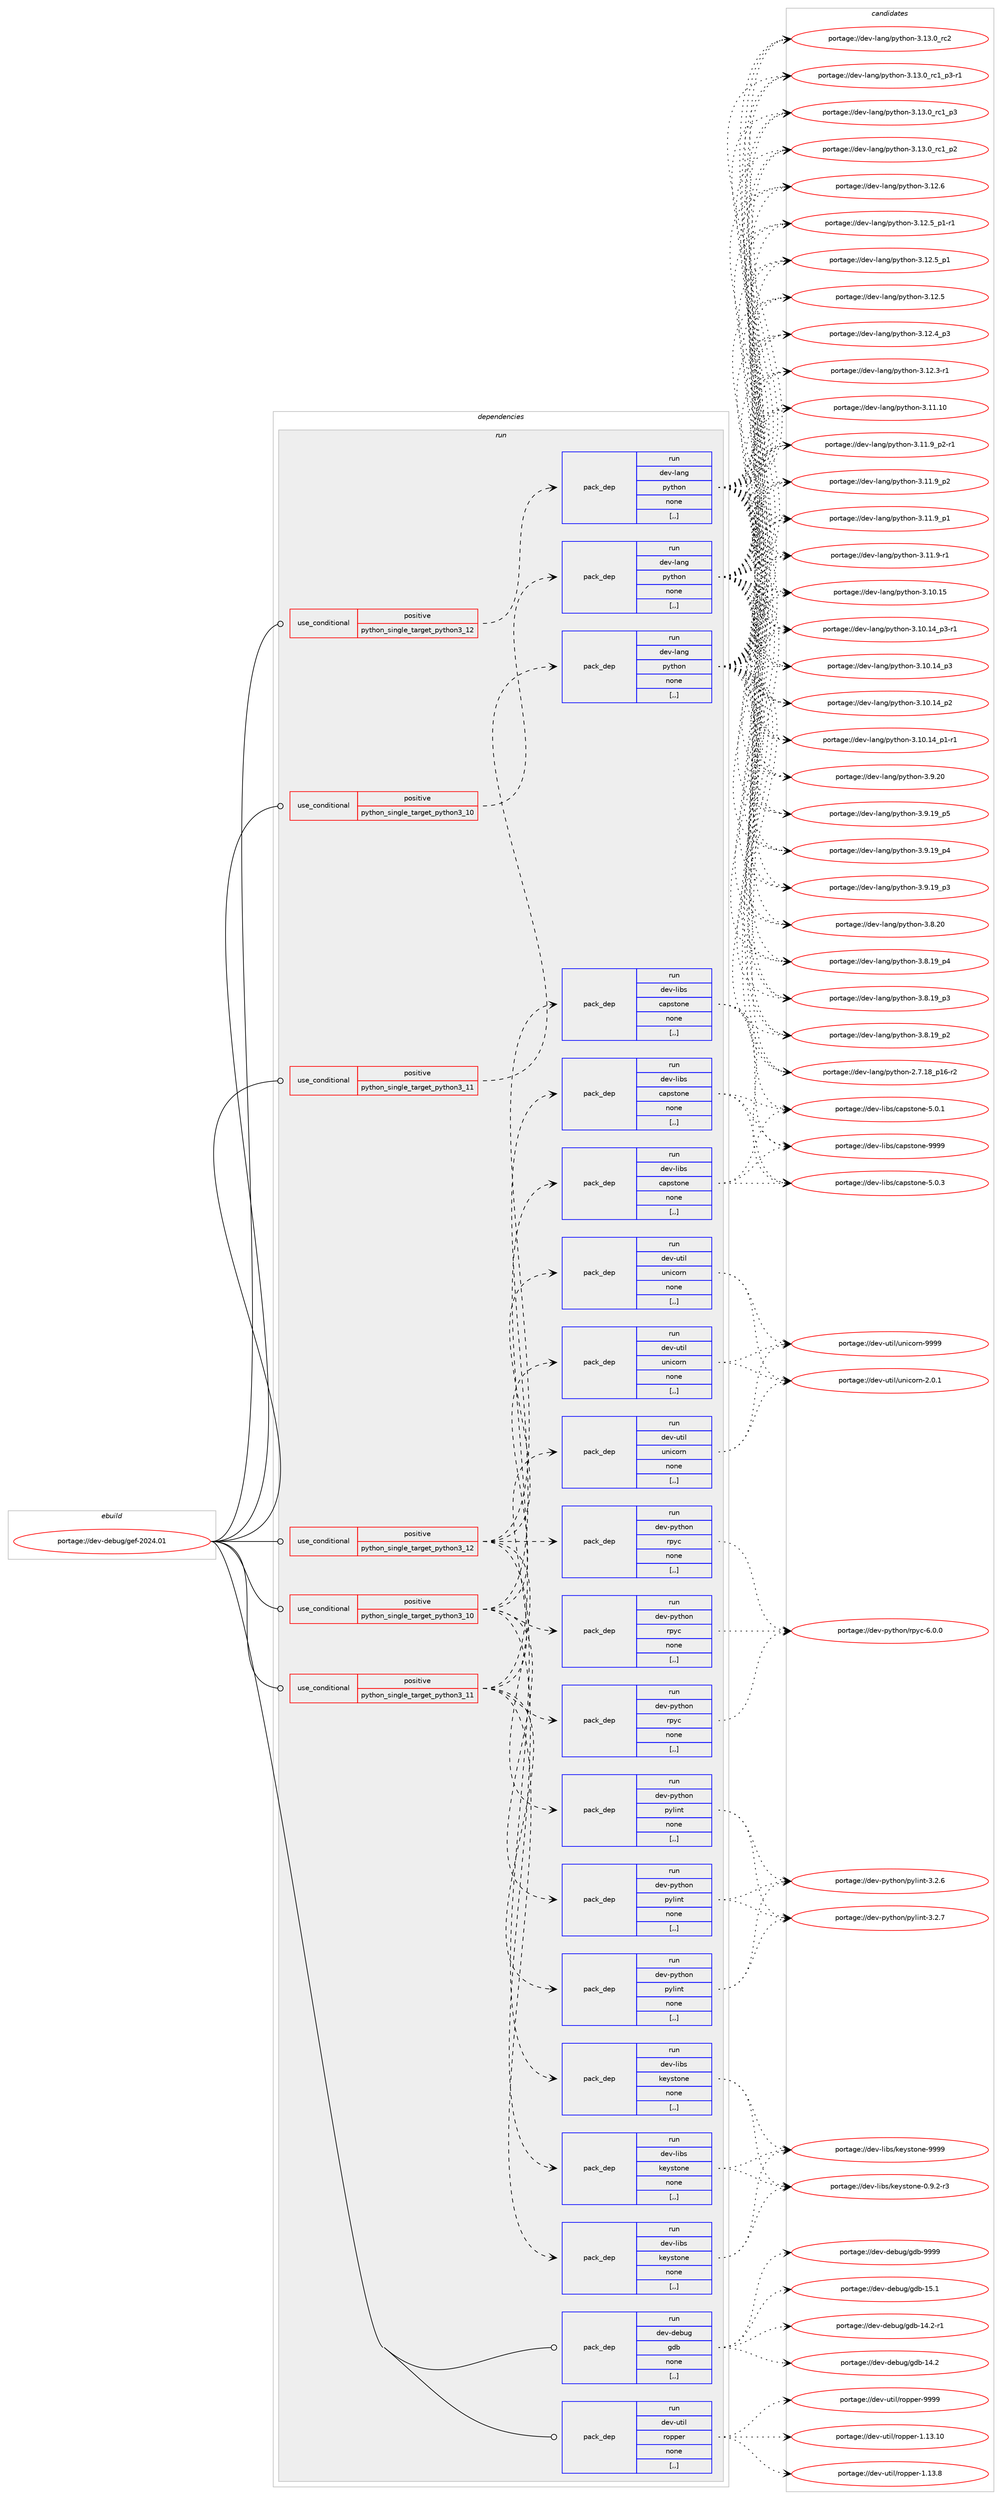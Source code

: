 digraph prolog {

# *************
# Graph options
# *************

newrank=true;
concentrate=true;
compound=true;
graph [rankdir=LR,fontname=Helvetica,fontsize=10,ranksep=1.5];#, ranksep=2.5, nodesep=0.2];
edge  [arrowhead=vee];
node  [fontname=Helvetica,fontsize=10];

# **********
# The ebuild
# **********

subgraph cluster_leftcol {
color=gray;
label=<<i>ebuild</i>>;
id [label="portage://dev-debug/gef-2024.01", color=red, width=4, href="../dev-debug/gef-2024.01.svg"];
}

# ****************
# The dependencies
# ****************

subgraph cluster_midcol {
color=gray;
label=<<i>dependencies</i>>;
subgraph cluster_compile {
fillcolor="#eeeeee";
style=filled;
label=<<i>compile</i>>;
}
subgraph cluster_compileandrun {
fillcolor="#eeeeee";
style=filled;
label=<<i>compile and run</i>>;
}
subgraph cluster_run {
fillcolor="#eeeeee";
style=filled;
label=<<i>run</i>>;
subgraph cond149213 {
dependency566025 [label=<<TABLE BORDER="0" CELLBORDER="1" CELLSPACING="0" CELLPADDING="4"><TR><TD ROWSPAN="3" CELLPADDING="10">use_conditional</TD></TR><TR><TD>positive</TD></TR><TR><TD>python_single_target_python3_10</TD></TR></TABLE>>, shape=none, color=red];
subgraph pack412264 {
dependency566026 [label=<<TABLE BORDER="0" CELLBORDER="1" CELLSPACING="0" CELLPADDING="4" WIDTH="220"><TR><TD ROWSPAN="6" CELLPADDING="30">pack_dep</TD></TR><TR><TD WIDTH="110">run</TD></TR><TR><TD>dev-lang</TD></TR><TR><TD>python</TD></TR><TR><TD>none</TD></TR><TR><TD>[,,]</TD></TR></TABLE>>, shape=none, color=blue];
}
dependency566025:e -> dependency566026:w [weight=20,style="dashed",arrowhead="vee"];
}
id:e -> dependency566025:w [weight=20,style="solid",arrowhead="odot"];
subgraph cond149214 {
dependency566027 [label=<<TABLE BORDER="0" CELLBORDER="1" CELLSPACING="0" CELLPADDING="4"><TR><TD ROWSPAN="3" CELLPADDING="10">use_conditional</TD></TR><TR><TD>positive</TD></TR><TR><TD>python_single_target_python3_10</TD></TR></TABLE>>, shape=none, color=red];
subgraph pack412265 {
dependency566028 [label=<<TABLE BORDER="0" CELLBORDER="1" CELLSPACING="0" CELLPADDING="4" WIDTH="220"><TR><TD ROWSPAN="6" CELLPADDING="30">pack_dep</TD></TR><TR><TD WIDTH="110">run</TD></TR><TR><TD>dev-libs</TD></TR><TR><TD>capstone</TD></TR><TR><TD>none</TD></TR><TR><TD>[,,]</TD></TR></TABLE>>, shape=none, color=blue];
}
dependency566027:e -> dependency566028:w [weight=20,style="dashed",arrowhead="vee"];
subgraph pack412266 {
dependency566029 [label=<<TABLE BORDER="0" CELLBORDER="1" CELLSPACING="0" CELLPADDING="4" WIDTH="220"><TR><TD ROWSPAN="6" CELLPADDING="30">pack_dep</TD></TR><TR><TD WIDTH="110">run</TD></TR><TR><TD>dev-libs</TD></TR><TR><TD>keystone</TD></TR><TR><TD>none</TD></TR><TR><TD>[,,]</TD></TR></TABLE>>, shape=none, color=blue];
}
dependency566027:e -> dependency566029:w [weight=20,style="dashed",arrowhead="vee"];
subgraph pack412267 {
dependency566030 [label=<<TABLE BORDER="0" CELLBORDER="1" CELLSPACING="0" CELLPADDING="4" WIDTH="220"><TR><TD ROWSPAN="6" CELLPADDING="30">pack_dep</TD></TR><TR><TD WIDTH="110">run</TD></TR><TR><TD>dev-python</TD></TR><TR><TD>pylint</TD></TR><TR><TD>none</TD></TR><TR><TD>[,,]</TD></TR></TABLE>>, shape=none, color=blue];
}
dependency566027:e -> dependency566030:w [weight=20,style="dashed",arrowhead="vee"];
subgraph pack412268 {
dependency566031 [label=<<TABLE BORDER="0" CELLBORDER="1" CELLSPACING="0" CELLPADDING="4" WIDTH="220"><TR><TD ROWSPAN="6" CELLPADDING="30">pack_dep</TD></TR><TR><TD WIDTH="110">run</TD></TR><TR><TD>dev-python</TD></TR><TR><TD>rpyc</TD></TR><TR><TD>none</TD></TR><TR><TD>[,,]</TD></TR></TABLE>>, shape=none, color=blue];
}
dependency566027:e -> dependency566031:w [weight=20,style="dashed",arrowhead="vee"];
subgraph pack412269 {
dependency566032 [label=<<TABLE BORDER="0" CELLBORDER="1" CELLSPACING="0" CELLPADDING="4" WIDTH="220"><TR><TD ROWSPAN="6" CELLPADDING="30">pack_dep</TD></TR><TR><TD WIDTH="110">run</TD></TR><TR><TD>dev-util</TD></TR><TR><TD>unicorn</TD></TR><TR><TD>none</TD></TR><TR><TD>[,,]</TD></TR></TABLE>>, shape=none, color=blue];
}
dependency566027:e -> dependency566032:w [weight=20,style="dashed",arrowhead="vee"];
}
id:e -> dependency566027:w [weight=20,style="solid",arrowhead="odot"];
subgraph cond149215 {
dependency566033 [label=<<TABLE BORDER="0" CELLBORDER="1" CELLSPACING="0" CELLPADDING="4"><TR><TD ROWSPAN="3" CELLPADDING="10">use_conditional</TD></TR><TR><TD>positive</TD></TR><TR><TD>python_single_target_python3_11</TD></TR></TABLE>>, shape=none, color=red];
subgraph pack412270 {
dependency566034 [label=<<TABLE BORDER="0" CELLBORDER="1" CELLSPACING="0" CELLPADDING="4" WIDTH="220"><TR><TD ROWSPAN="6" CELLPADDING="30">pack_dep</TD></TR><TR><TD WIDTH="110">run</TD></TR><TR><TD>dev-lang</TD></TR><TR><TD>python</TD></TR><TR><TD>none</TD></TR><TR><TD>[,,]</TD></TR></TABLE>>, shape=none, color=blue];
}
dependency566033:e -> dependency566034:w [weight=20,style="dashed",arrowhead="vee"];
}
id:e -> dependency566033:w [weight=20,style="solid",arrowhead="odot"];
subgraph cond149216 {
dependency566035 [label=<<TABLE BORDER="0" CELLBORDER="1" CELLSPACING="0" CELLPADDING="4"><TR><TD ROWSPAN="3" CELLPADDING="10">use_conditional</TD></TR><TR><TD>positive</TD></TR><TR><TD>python_single_target_python3_11</TD></TR></TABLE>>, shape=none, color=red];
subgraph pack412271 {
dependency566036 [label=<<TABLE BORDER="0" CELLBORDER="1" CELLSPACING="0" CELLPADDING="4" WIDTH="220"><TR><TD ROWSPAN="6" CELLPADDING="30">pack_dep</TD></TR><TR><TD WIDTH="110">run</TD></TR><TR><TD>dev-libs</TD></TR><TR><TD>capstone</TD></TR><TR><TD>none</TD></TR><TR><TD>[,,]</TD></TR></TABLE>>, shape=none, color=blue];
}
dependency566035:e -> dependency566036:w [weight=20,style="dashed",arrowhead="vee"];
subgraph pack412272 {
dependency566037 [label=<<TABLE BORDER="0" CELLBORDER="1" CELLSPACING="0" CELLPADDING="4" WIDTH="220"><TR><TD ROWSPAN="6" CELLPADDING="30">pack_dep</TD></TR><TR><TD WIDTH="110">run</TD></TR><TR><TD>dev-libs</TD></TR><TR><TD>keystone</TD></TR><TR><TD>none</TD></TR><TR><TD>[,,]</TD></TR></TABLE>>, shape=none, color=blue];
}
dependency566035:e -> dependency566037:w [weight=20,style="dashed",arrowhead="vee"];
subgraph pack412273 {
dependency566038 [label=<<TABLE BORDER="0" CELLBORDER="1" CELLSPACING="0" CELLPADDING="4" WIDTH="220"><TR><TD ROWSPAN="6" CELLPADDING="30">pack_dep</TD></TR><TR><TD WIDTH="110">run</TD></TR><TR><TD>dev-python</TD></TR><TR><TD>pylint</TD></TR><TR><TD>none</TD></TR><TR><TD>[,,]</TD></TR></TABLE>>, shape=none, color=blue];
}
dependency566035:e -> dependency566038:w [weight=20,style="dashed",arrowhead="vee"];
subgraph pack412274 {
dependency566039 [label=<<TABLE BORDER="0" CELLBORDER="1" CELLSPACING="0" CELLPADDING="4" WIDTH="220"><TR><TD ROWSPAN="6" CELLPADDING="30">pack_dep</TD></TR><TR><TD WIDTH="110">run</TD></TR><TR><TD>dev-python</TD></TR><TR><TD>rpyc</TD></TR><TR><TD>none</TD></TR><TR><TD>[,,]</TD></TR></TABLE>>, shape=none, color=blue];
}
dependency566035:e -> dependency566039:w [weight=20,style="dashed",arrowhead="vee"];
subgraph pack412275 {
dependency566040 [label=<<TABLE BORDER="0" CELLBORDER="1" CELLSPACING="0" CELLPADDING="4" WIDTH="220"><TR><TD ROWSPAN="6" CELLPADDING="30">pack_dep</TD></TR><TR><TD WIDTH="110">run</TD></TR><TR><TD>dev-util</TD></TR><TR><TD>unicorn</TD></TR><TR><TD>none</TD></TR><TR><TD>[,,]</TD></TR></TABLE>>, shape=none, color=blue];
}
dependency566035:e -> dependency566040:w [weight=20,style="dashed",arrowhead="vee"];
}
id:e -> dependency566035:w [weight=20,style="solid",arrowhead="odot"];
subgraph cond149217 {
dependency566041 [label=<<TABLE BORDER="0" CELLBORDER="1" CELLSPACING="0" CELLPADDING="4"><TR><TD ROWSPAN="3" CELLPADDING="10">use_conditional</TD></TR><TR><TD>positive</TD></TR><TR><TD>python_single_target_python3_12</TD></TR></TABLE>>, shape=none, color=red];
subgraph pack412276 {
dependency566042 [label=<<TABLE BORDER="0" CELLBORDER="1" CELLSPACING="0" CELLPADDING="4" WIDTH="220"><TR><TD ROWSPAN="6" CELLPADDING="30">pack_dep</TD></TR><TR><TD WIDTH="110">run</TD></TR><TR><TD>dev-lang</TD></TR><TR><TD>python</TD></TR><TR><TD>none</TD></TR><TR><TD>[,,]</TD></TR></TABLE>>, shape=none, color=blue];
}
dependency566041:e -> dependency566042:w [weight=20,style="dashed",arrowhead="vee"];
}
id:e -> dependency566041:w [weight=20,style="solid",arrowhead="odot"];
subgraph cond149218 {
dependency566043 [label=<<TABLE BORDER="0" CELLBORDER="1" CELLSPACING="0" CELLPADDING="4"><TR><TD ROWSPAN="3" CELLPADDING="10">use_conditional</TD></TR><TR><TD>positive</TD></TR><TR><TD>python_single_target_python3_12</TD></TR></TABLE>>, shape=none, color=red];
subgraph pack412277 {
dependency566044 [label=<<TABLE BORDER="0" CELLBORDER="1" CELLSPACING="0" CELLPADDING="4" WIDTH="220"><TR><TD ROWSPAN="6" CELLPADDING="30">pack_dep</TD></TR><TR><TD WIDTH="110">run</TD></TR><TR><TD>dev-libs</TD></TR><TR><TD>capstone</TD></TR><TR><TD>none</TD></TR><TR><TD>[,,]</TD></TR></TABLE>>, shape=none, color=blue];
}
dependency566043:e -> dependency566044:w [weight=20,style="dashed",arrowhead="vee"];
subgraph pack412278 {
dependency566045 [label=<<TABLE BORDER="0" CELLBORDER="1" CELLSPACING="0" CELLPADDING="4" WIDTH="220"><TR><TD ROWSPAN="6" CELLPADDING="30">pack_dep</TD></TR><TR><TD WIDTH="110">run</TD></TR><TR><TD>dev-libs</TD></TR><TR><TD>keystone</TD></TR><TR><TD>none</TD></TR><TR><TD>[,,]</TD></TR></TABLE>>, shape=none, color=blue];
}
dependency566043:e -> dependency566045:w [weight=20,style="dashed",arrowhead="vee"];
subgraph pack412279 {
dependency566046 [label=<<TABLE BORDER="0" CELLBORDER="1" CELLSPACING="0" CELLPADDING="4" WIDTH="220"><TR><TD ROWSPAN="6" CELLPADDING="30">pack_dep</TD></TR><TR><TD WIDTH="110">run</TD></TR><TR><TD>dev-python</TD></TR><TR><TD>pylint</TD></TR><TR><TD>none</TD></TR><TR><TD>[,,]</TD></TR></TABLE>>, shape=none, color=blue];
}
dependency566043:e -> dependency566046:w [weight=20,style="dashed",arrowhead="vee"];
subgraph pack412280 {
dependency566047 [label=<<TABLE BORDER="0" CELLBORDER="1" CELLSPACING="0" CELLPADDING="4" WIDTH="220"><TR><TD ROWSPAN="6" CELLPADDING="30">pack_dep</TD></TR><TR><TD WIDTH="110">run</TD></TR><TR><TD>dev-python</TD></TR><TR><TD>rpyc</TD></TR><TR><TD>none</TD></TR><TR><TD>[,,]</TD></TR></TABLE>>, shape=none, color=blue];
}
dependency566043:e -> dependency566047:w [weight=20,style="dashed",arrowhead="vee"];
subgraph pack412281 {
dependency566048 [label=<<TABLE BORDER="0" CELLBORDER="1" CELLSPACING="0" CELLPADDING="4" WIDTH="220"><TR><TD ROWSPAN="6" CELLPADDING="30">pack_dep</TD></TR><TR><TD WIDTH="110">run</TD></TR><TR><TD>dev-util</TD></TR><TR><TD>unicorn</TD></TR><TR><TD>none</TD></TR><TR><TD>[,,]</TD></TR></TABLE>>, shape=none, color=blue];
}
dependency566043:e -> dependency566048:w [weight=20,style="dashed",arrowhead="vee"];
}
id:e -> dependency566043:w [weight=20,style="solid",arrowhead="odot"];
subgraph pack412282 {
dependency566049 [label=<<TABLE BORDER="0" CELLBORDER="1" CELLSPACING="0" CELLPADDING="4" WIDTH="220"><TR><TD ROWSPAN="6" CELLPADDING="30">pack_dep</TD></TR><TR><TD WIDTH="110">run</TD></TR><TR><TD>dev-debug</TD></TR><TR><TD>gdb</TD></TR><TR><TD>none</TD></TR><TR><TD>[,,]</TD></TR></TABLE>>, shape=none, color=blue];
}
id:e -> dependency566049:w [weight=20,style="solid",arrowhead="odot"];
subgraph pack412283 {
dependency566050 [label=<<TABLE BORDER="0" CELLBORDER="1" CELLSPACING="0" CELLPADDING="4" WIDTH="220"><TR><TD ROWSPAN="6" CELLPADDING="30">pack_dep</TD></TR><TR><TD WIDTH="110">run</TD></TR><TR><TD>dev-util</TD></TR><TR><TD>ropper</TD></TR><TR><TD>none</TD></TR><TR><TD>[,,]</TD></TR></TABLE>>, shape=none, color=blue];
}
id:e -> dependency566050:w [weight=20,style="solid",arrowhead="odot"];
}
}

# **************
# The candidates
# **************

subgraph cluster_choices {
rank=same;
color=gray;
label=<<i>candidates</i>>;

subgraph choice412264 {
color=black;
nodesep=1;
choice10010111845108971101034711212111610411111045514649514648951149950 [label="portage://dev-lang/python-3.13.0_rc2", color=red, width=4,href="../dev-lang/python-3.13.0_rc2.svg"];
choice1001011184510897110103471121211161041111104551464951464895114994995112514511449 [label="portage://dev-lang/python-3.13.0_rc1_p3-r1", color=red, width=4,href="../dev-lang/python-3.13.0_rc1_p3-r1.svg"];
choice100101118451089711010347112121116104111110455146495146489511499499511251 [label="portage://dev-lang/python-3.13.0_rc1_p3", color=red, width=4,href="../dev-lang/python-3.13.0_rc1_p3.svg"];
choice100101118451089711010347112121116104111110455146495146489511499499511250 [label="portage://dev-lang/python-3.13.0_rc1_p2", color=red, width=4,href="../dev-lang/python-3.13.0_rc1_p2.svg"];
choice10010111845108971101034711212111610411111045514649504654 [label="portage://dev-lang/python-3.12.6", color=red, width=4,href="../dev-lang/python-3.12.6.svg"];
choice1001011184510897110103471121211161041111104551464950465395112494511449 [label="portage://dev-lang/python-3.12.5_p1-r1", color=red, width=4,href="../dev-lang/python-3.12.5_p1-r1.svg"];
choice100101118451089711010347112121116104111110455146495046539511249 [label="portage://dev-lang/python-3.12.5_p1", color=red, width=4,href="../dev-lang/python-3.12.5_p1.svg"];
choice10010111845108971101034711212111610411111045514649504653 [label="portage://dev-lang/python-3.12.5", color=red, width=4,href="../dev-lang/python-3.12.5.svg"];
choice100101118451089711010347112121116104111110455146495046529511251 [label="portage://dev-lang/python-3.12.4_p3", color=red, width=4,href="../dev-lang/python-3.12.4_p3.svg"];
choice100101118451089711010347112121116104111110455146495046514511449 [label="portage://dev-lang/python-3.12.3-r1", color=red, width=4,href="../dev-lang/python-3.12.3-r1.svg"];
choice1001011184510897110103471121211161041111104551464949464948 [label="portage://dev-lang/python-3.11.10", color=red, width=4,href="../dev-lang/python-3.11.10.svg"];
choice1001011184510897110103471121211161041111104551464949465795112504511449 [label="portage://dev-lang/python-3.11.9_p2-r1", color=red, width=4,href="../dev-lang/python-3.11.9_p2-r1.svg"];
choice100101118451089711010347112121116104111110455146494946579511250 [label="portage://dev-lang/python-3.11.9_p2", color=red, width=4,href="../dev-lang/python-3.11.9_p2.svg"];
choice100101118451089711010347112121116104111110455146494946579511249 [label="portage://dev-lang/python-3.11.9_p1", color=red, width=4,href="../dev-lang/python-3.11.9_p1.svg"];
choice100101118451089711010347112121116104111110455146494946574511449 [label="portage://dev-lang/python-3.11.9-r1", color=red, width=4,href="../dev-lang/python-3.11.9-r1.svg"];
choice1001011184510897110103471121211161041111104551464948464953 [label="portage://dev-lang/python-3.10.15", color=red, width=4,href="../dev-lang/python-3.10.15.svg"];
choice100101118451089711010347112121116104111110455146494846495295112514511449 [label="portage://dev-lang/python-3.10.14_p3-r1", color=red, width=4,href="../dev-lang/python-3.10.14_p3-r1.svg"];
choice10010111845108971101034711212111610411111045514649484649529511251 [label="portage://dev-lang/python-3.10.14_p3", color=red, width=4,href="../dev-lang/python-3.10.14_p3.svg"];
choice10010111845108971101034711212111610411111045514649484649529511250 [label="portage://dev-lang/python-3.10.14_p2", color=red, width=4,href="../dev-lang/python-3.10.14_p2.svg"];
choice100101118451089711010347112121116104111110455146494846495295112494511449 [label="portage://dev-lang/python-3.10.14_p1-r1", color=red, width=4,href="../dev-lang/python-3.10.14_p1-r1.svg"];
choice10010111845108971101034711212111610411111045514657465048 [label="portage://dev-lang/python-3.9.20", color=red, width=4,href="../dev-lang/python-3.9.20.svg"];
choice100101118451089711010347112121116104111110455146574649579511253 [label="portage://dev-lang/python-3.9.19_p5", color=red, width=4,href="../dev-lang/python-3.9.19_p5.svg"];
choice100101118451089711010347112121116104111110455146574649579511252 [label="portage://dev-lang/python-3.9.19_p4", color=red, width=4,href="../dev-lang/python-3.9.19_p4.svg"];
choice100101118451089711010347112121116104111110455146574649579511251 [label="portage://dev-lang/python-3.9.19_p3", color=red, width=4,href="../dev-lang/python-3.9.19_p3.svg"];
choice10010111845108971101034711212111610411111045514656465048 [label="portage://dev-lang/python-3.8.20", color=red, width=4,href="../dev-lang/python-3.8.20.svg"];
choice100101118451089711010347112121116104111110455146564649579511252 [label="portage://dev-lang/python-3.8.19_p4", color=red, width=4,href="../dev-lang/python-3.8.19_p4.svg"];
choice100101118451089711010347112121116104111110455146564649579511251 [label="portage://dev-lang/python-3.8.19_p3", color=red, width=4,href="../dev-lang/python-3.8.19_p3.svg"];
choice100101118451089711010347112121116104111110455146564649579511250 [label="portage://dev-lang/python-3.8.19_p2", color=red, width=4,href="../dev-lang/python-3.8.19_p2.svg"];
choice100101118451089711010347112121116104111110455046554649569511249544511450 [label="portage://dev-lang/python-2.7.18_p16-r2", color=red, width=4,href="../dev-lang/python-2.7.18_p16-r2.svg"];
dependency566026:e -> choice10010111845108971101034711212111610411111045514649514648951149950:w [style=dotted,weight="100"];
dependency566026:e -> choice1001011184510897110103471121211161041111104551464951464895114994995112514511449:w [style=dotted,weight="100"];
dependency566026:e -> choice100101118451089711010347112121116104111110455146495146489511499499511251:w [style=dotted,weight="100"];
dependency566026:e -> choice100101118451089711010347112121116104111110455146495146489511499499511250:w [style=dotted,weight="100"];
dependency566026:e -> choice10010111845108971101034711212111610411111045514649504654:w [style=dotted,weight="100"];
dependency566026:e -> choice1001011184510897110103471121211161041111104551464950465395112494511449:w [style=dotted,weight="100"];
dependency566026:e -> choice100101118451089711010347112121116104111110455146495046539511249:w [style=dotted,weight="100"];
dependency566026:e -> choice10010111845108971101034711212111610411111045514649504653:w [style=dotted,weight="100"];
dependency566026:e -> choice100101118451089711010347112121116104111110455146495046529511251:w [style=dotted,weight="100"];
dependency566026:e -> choice100101118451089711010347112121116104111110455146495046514511449:w [style=dotted,weight="100"];
dependency566026:e -> choice1001011184510897110103471121211161041111104551464949464948:w [style=dotted,weight="100"];
dependency566026:e -> choice1001011184510897110103471121211161041111104551464949465795112504511449:w [style=dotted,weight="100"];
dependency566026:e -> choice100101118451089711010347112121116104111110455146494946579511250:w [style=dotted,weight="100"];
dependency566026:e -> choice100101118451089711010347112121116104111110455146494946579511249:w [style=dotted,weight="100"];
dependency566026:e -> choice100101118451089711010347112121116104111110455146494946574511449:w [style=dotted,weight="100"];
dependency566026:e -> choice1001011184510897110103471121211161041111104551464948464953:w [style=dotted,weight="100"];
dependency566026:e -> choice100101118451089711010347112121116104111110455146494846495295112514511449:w [style=dotted,weight="100"];
dependency566026:e -> choice10010111845108971101034711212111610411111045514649484649529511251:w [style=dotted,weight="100"];
dependency566026:e -> choice10010111845108971101034711212111610411111045514649484649529511250:w [style=dotted,weight="100"];
dependency566026:e -> choice100101118451089711010347112121116104111110455146494846495295112494511449:w [style=dotted,weight="100"];
dependency566026:e -> choice10010111845108971101034711212111610411111045514657465048:w [style=dotted,weight="100"];
dependency566026:e -> choice100101118451089711010347112121116104111110455146574649579511253:w [style=dotted,weight="100"];
dependency566026:e -> choice100101118451089711010347112121116104111110455146574649579511252:w [style=dotted,weight="100"];
dependency566026:e -> choice100101118451089711010347112121116104111110455146574649579511251:w [style=dotted,weight="100"];
dependency566026:e -> choice10010111845108971101034711212111610411111045514656465048:w [style=dotted,weight="100"];
dependency566026:e -> choice100101118451089711010347112121116104111110455146564649579511252:w [style=dotted,weight="100"];
dependency566026:e -> choice100101118451089711010347112121116104111110455146564649579511251:w [style=dotted,weight="100"];
dependency566026:e -> choice100101118451089711010347112121116104111110455146564649579511250:w [style=dotted,weight="100"];
dependency566026:e -> choice100101118451089711010347112121116104111110455046554649569511249544511450:w [style=dotted,weight="100"];
}
subgraph choice412265 {
color=black;
nodesep=1;
choice10010111845108105981154799971121151161111101014557575757 [label="portage://dev-libs/capstone-9999", color=red, width=4,href="../dev-libs/capstone-9999.svg"];
choice1001011184510810598115479997112115116111110101455346484651 [label="portage://dev-libs/capstone-5.0.3", color=red, width=4,href="../dev-libs/capstone-5.0.3.svg"];
choice1001011184510810598115479997112115116111110101455346484649 [label="portage://dev-libs/capstone-5.0.1", color=red, width=4,href="../dev-libs/capstone-5.0.1.svg"];
dependency566028:e -> choice10010111845108105981154799971121151161111101014557575757:w [style=dotted,weight="100"];
dependency566028:e -> choice1001011184510810598115479997112115116111110101455346484651:w [style=dotted,weight="100"];
dependency566028:e -> choice1001011184510810598115479997112115116111110101455346484649:w [style=dotted,weight="100"];
}
subgraph choice412266 {
color=black;
nodesep=1;
choice1001011184510810598115471071011211151161111101014557575757 [label="portage://dev-libs/keystone-9999", color=red, width=4,href="../dev-libs/keystone-9999.svg"];
choice1001011184510810598115471071011211151161111101014548465746504511451 [label="portage://dev-libs/keystone-0.9.2-r3", color=red, width=4,href="../dev-libs/keystone-0.9.2-r3.svg"];
dependency566029:e -> choice1001011184510810598115471071011211151161111101014557575757:w [style=dotted,weight="100"];
dependency566029:e -> choice1001011184510810598115471071011211151161111101014548465746504511451:w [style=dotted,weight="100"];
}
subgraph choice412267 {
color=black;
nodesep=1;
choice1001011184511212111610411111047112121108105110116455146504655 [label="portage://dev-python/pylint-3.2.7", color=red, width=4,href="../dev-python/pylint-3.2.7.svg"];
choice1001011184511212111610411111047112121108105110116455146504654 [label="portage://dev-python/pylint-3.2.6", color=red, width=4,href="../dev-python/pylint-3.2.6.svg"];
dependency566030:e -> choice1001011184511212111610411111047112121108105110116455146504655:w [style=dotted,weight="100"];
dependency566030:e -> choice1001011184511212111610411111047112121108105110116455146504654:w [style=dotted,weight="100"];
}
subgraph choice412268 {
color=black;
nodesep=1;
choice100101118451121211161041111104711411212199455446484648 [label="portage://dev-python/rpyc-6.0.0", color=red, width=4,href="../dev-python/rpyc-6.0.0.svg"];
dependency566031:e -> choice100101118451121211161041111104711411212199455446484648:w [style=dotted,weight="100"];
}
subgraph choice412269 {
color=black;
nodesep=1;
choice1001011184511711610510847117110105991111141104557575757 [label="portage://dev-util/unicorn-9999", color=red, width=4,href="../dev-util/unicorn-9999.svg"];
choice100101118451171161051084711711010599111114110455046484649 [label="portage://dev-util/unicorn-2.0.1", color=red, width=4,href="../dev-util/unicorn-2.0.1.svg"];
dependency566032:e -> choice1001011184511711610510847117110105991111141104557575757:w [style=dotted,weight="100"];
dependency566032:e -> choice100101118451171161051084711711010599111114110455046484649:w [style=dotted,weight="100"];
}
subgraph choice412270 {
color=black;
nodesep=1;
choice10010111845108971101034711212111610411111045514649514648951149950 [label="portage://dev-lang/python-3.13.0_rc2", color=red, width=4,href="../dev-lang/python-3.13.0_rc2.svg"];
choice1001011184510897110103471121211161041111104551464951464895114994995112514511449 [label="portage://dev-lang/python-3.13.0_rc1_p3-r1", color=red, width=4,href="../dev-lang/python-3.13.0_rc1_p3-r1.svg"];
choice100101118451089711010347112121116104111110455146495146489511499499511251 [label="portage://dev-lang/python-3.13.0_rc1_p3", color=red, width=4,href="../dev-lang/python-3.13.0_rc1_p3.svg"];
choice100101118451089711010347112121116104111110455146495146489511499499511250 [label="portage://dev-lang/python-3.13.0_rc1_p2", color=red, width=4,href="../dev-lang/python-3.13.0_rc1_p2.svg"];
choice10010111845108971101034711212111610411111045514649504654 [label="portage://dev-lang/python-3.12.6", color=red, width=4,href="../dev-lang/python-3.12.6.svg"];
choice1001011184510897110103471121211161041111104551464950465395112494511449 [label="portage://dev-lang/python-3.12.5_p1-r1", color=red, width=4,href="../dev-lang/python-3.12.5_p1-r1.svg"];
choice100101118451089711010347112121116104111110455146495046539511249 [label="portage://dev-lang/python-3.12.5_p1", color=red, width=4,href="../dev-lang/python-3.12.5_p1.svg"];
choice10010111845108971101034711212111610411111045514649504653 [label="portage://dev-lang/python-3.12.5", color=red, width=4,href="../dev-lang/python-3.12.5.svg"];
choice100101118451089711010347112121116104111110455146495046529511251 [label="portage://dev-lang/python-3.12.4_p3", color=red, width=4,href="../dev-lang/python-3.12.4_p3.svg"];
choice100101118451089711010347112121116104111110455146495046514511449 [label="portage://dev-lang/python-3.12.3-r1", color=red, width=4,href="../dev-lang/python-3.12.3-r1.svg"];
choice1001011184510897110103471121211161041111104551464949464948 [label="portage://dev-lang/python-3.11.10", color=red, width=4,href="../dev-lang/python-3.11.10.svg"];
choice1001011184510897110103471121211161041111104551464949465795112504511449 [label="portage://dev-lang/python-3.11.9_p2-r1", color=red, width=4,href="../dev-lang/python-3.11.9_p2-r1.svg"];
choice100101118451089711010347112121116104111110455146494946579511250 [label="portage://dev-lang/python-3.11.9_p2", color=red, width=4,href="../dev-lang/python-3.11.9_p2.svg"];
choice100101118451089711010347112121116104111110455146494946579511249 [label="portage://dev-lang/python-3.11.9_p1", color=red, width=4,href="../dev-lang/python-3.11.9_p1.svg"];
choice100101118451089711010347112121116104111110455146494946574511449 [label="portage://dev-lang/python-3.11.9-r1", color=red, width=4,href="../dev-lang/python-3.11.9-r1.svg"];
choice1001011184510897110103471121211161041111104551464948464953 [label="portage://dev-lang/python-3.10.15", color=red, width=4,href="../dev-lang/python-3.10.15.svg"];
choice100101118451089711010347112121116104111110455146494846495295112514511449 [label="portage://dev-lang/python-3.10.14_p3-r1", color=red, width=4,href="../dev-lang/python-3.10.14_p3-r1.svg"];
choice10010111845108971101034711212111610411111045514649484649529511251 [label="portage://dev-lang/python-3.10.14_p3", color=red, width=4,href="../dev-lang/python-3.10.14_p3.svg"];
choice10010111845108971101034711212111610411111045514649484649529511250 [label="portage://dev-lang/python-3.10.14_p2", color=red, width=4,href="../dev-lang/python-3.10.14_p2.svg"];
choice100101118451089711010347112121116104111110455146494846495295112494511449 [label="portage://dev-lang/python-3.10.14_p1-r1", color=red, width=4,href="../dev-lang/python-3.10.14_p1-r1.svg"];
choice10010111845108971101034711212111610411111045514657465048 [label="portage://dev-lang/python-3.9.20", color=red, width=4,href="../dev-lang/python-3.9.20.svg"];
choice100101118451089711010347112121116104111110455146574649579511253 [label="portage://dev-lang/python-3.9.19_p5", color=red, width=4,href="../dev-lang/python-3.9.19_p5.svg"];
choice100101118451089711010347112121116104111110455146574649579511252 [label="portage://dev-lang/python-3.9.19_p4", color=red, width=4,href="../dev-lang/python-3.9.19_p4.svg"];
choice100101118451089711010347112121116104111110455146574649579511251 [label="portage://dev-lang/python-3.9.19_p3", color=red, width=4,href="../dev-lang/python-3.9.19_p3.svg"];
choice10010111845108971101034711212111610411111045514656465048 [label="portage://dev-lang/python-3.8.20", color=red, width=4,href="../dev-lang/python-3.8.20.svg"];
choice100101118451089711010347112121116104111110455146564649579511252 [label="portage://dev-lang/python-3.8.19_p4", color=red, width=4,href="../dev-lang/python-3.8.19_p4.svg"];
choice100101118451089711010347112121116104111110455146564649579511251 [label="portage://dev-lang/python-3.8.19_p3", color=red, width=4,href="../dev-lang/python-3.8.19_p3.svg"];
choice100101118451089711010347112121116104111110455146564649579511250 [label="portage://dev-lang/python-3.8.19_p2", color=red, width=4,href="../dev-lang/python-3.8.19_p2.svg"];
choice100101118451089711010347112121116104111110455046554649569511249544511450 [label="portage://dev-lang/python-2.7.18_p16-r2", color=red, width=4,href="../dev-lang/python-2.7.18_p16-r2.svg"];
dependency566034:e -> choice10010111845108971101034711212111610411111045514649514648951149950:w [style=dotted,weight="100"];
dependency566034:e -> choice1001011184510897110103471121211161041111104551464951464895114994995112514511449:w [style=dotted,weight="100"];
dependency566034:e -> choice100101118451089711010347112121116104111110455146495146489511499499511251:w [style=dotted,weight="100"];
dependency566034:e -> choice100101118451089711010347112121116104111110455146495146489511499499511250:w [style=dotted,weight="100"];
dependency566034:e -> choice10010111845108971101034711212111610411111045514649504654:w [style=dotted,weight="100"];
dependency566034:e -> choice1001011184510897110103471121211161041111104551464950465395112494511449:w [style=dotted,weight="100"];
dependency566034:e -> choice100101118451089711010347112121116104111110455146495046539511249:w [style=dotted,weight="100"];
dependency566034:e -> choice10010111845108971101034711212111610411111045514649504653:w [style=dotted,weight="100"];
dependency566034:e -> choice100101118451089711010347112121116104111110455146495046529511251:w [style=dotted,weight="100"];
dependency566034:e -> choice100101118451089711010347112121116104111110455146495046514511449:w [style=dotted,weight="100"];
dependency566034:e -> choice1001011184510897110103471121211161041111104551464949464948:w [style=dotted,weight="100"];
dependency566034:e -> choice1001011184510897110103471121211161041111104551464949465795112504511449:w [style=dotted,weight="100"];
dependency566034:e -> choice100101118451089711010347112121116104111110455146494946579511250:w [style=dotted,weight="100"];
dependency566034:e -> choice100101118451089711010347112121116104111110455146494946579511249:w [style=dotted,weight="100"];
dependency566034:e -> choice100101118451089711010347112121116104111110455146494946574511449:w [style=dotted,weight="100"];
dependency566034:e -> choice1001011184510897110103471121211161041111104551464948464953:w [style=dotted,weight="100"];
dependency566034:e -> choice100101118451089711010347112121116104111110455146494846495295112514511449:w [style=dotted,weight="100"];
dependency566034:e -> choice10010111845108971101034711212111610411111045514649484649529511251:w [style=dotted,weight="100"];
dependency566034:e -> choice10010111845108971101034711212111610411111045514649484649529511250:w [style=dotted,weight="100"];
dependency566034:e -> choice100101118451089711010347112121116104111110455146494846495295112494511449:w [style=dotted,weight="100"];
dependency566034:e -> choice10010111845108971101034711212111610411111045514657465048:w [style=dotted,weight="100"];
dependency566034:e -> choice100101118451089711010347112121116104111110455146574649579511253:w [style=dotted,weight="100"];
dependency566034:e -> choice100101118451089711010347112121116104111110455146574649579511252:w [style=dotted,weight="100"];
dependency566034:e -> choice100101118451089711010347112121116104111110455146574649579511251:w [style=dotted,weight="100"];
dependency566034:e -> choice10010111845108971101034711212111610411111045514656465048:w [style=dotted,weight="100"];
dependency566034:e -> choice100101118451089711010347112121116104111110455146564649579511252:w [style=dotted,weight="100"];
dependency566034:e -> choice100101118451089711010347112121116104111110455146564649579511251:w [style=dotted,weight="100"];
dependency566034:e -> choice100101118451089711010347112121116104111110455146564649579511250:w [style=dotted,weight="100"];
dependency566034:e -> choice100101118451089711010347112121116104111110455046554649569511249544511450:w [style=dotted,weight="100"];
}
subgraph choice412271 {
color=black;
nodesep=1;
choice10010111845108105981154799971121151161111101014557575757 [label="portage://dev-libs/capstone-9999", color=red, width=4,href="../dev-libs/capstone-9999.svg"];
choice1001011184510810598115479997112115116111110101455346484651 [label="portage://dev-libs/capstone-5.0.3", color=red, width=4,href="../dev-libs/capstone-5.0.3.svg"];
choice1001011184510810598115479997112115116111110101455346484649 [label="portage://dev-libs/capstone-5.0.1", color=red, width=4,href="../dev-libs/capstone-5.0.1.svg"];
dependency566036:e -> choice10010111845108105981154799971121151161111101014557575757:w [style=dotted,weight="100"];
dependency566036:e -> choice1001011184510810598115479997112115116111110101455346484651:w [style=dotted,weight="100"];
dependency566036:e -> choice1001011184510810598115479997112115116111110101455346484649:w [style=dotted,weight="100"];
}
subgraph choice412272 {
color=black;
nodesep=1;
choice1001011184510810598115471071011211151161111101014557575757 [label="portage://dev-libs/keystone-9999", color=red, width=4,href="../dev-libs/keystone-9999.svg"];
choice1001011184510810598115471071011211151161111101014548465746504511451 [label="portage://dev-libs/keystone-0.9.2-r3", color=red, width=4,href="../dev-libs/keystone-0.9.2-r3.svg"];
dependency566037:e -> choice1001011184510810598115471071011211151161111101014557575757:w [style=dotted,weight="100"];
dependency566037:e -> choice1001011184510810598115471071011211151161111101014548465746504511451:w [style=dotted,weight="100"];
}
subgraph choice412273 {
color=black;
nodesep=1;
choice1001011184511212111610411111047112121108105110116455146504655 [label="portage://dev-python/pylint-3.2.7", color=red, width=4,href="../dev-python/pylint-3.2.7.svg"];
choice1001011184511212111610411111047112121108105110116455146504654 [label="portage://dev-python/pylint-3.2.6", color=red, width=4,href="../dev-python/pylint-3.2.6.svg"];
dependency566038:e -> choice1001011184511212111610411111047112121108105110116455146504655:w [style=dotted,weight="100"];
dependency566038:e -> choice1001011184511212111610411111047112121108105110116455146504654:w [style=dotted,weight="100"];
}
subgraph choice412274 {
color=black;
nodesep=1;
choice100101118451121211161041111104711411212199455446484648 [label="portage://dev-python/rpyc-6.0.0", color=red, width=4,href="../dev-python/rpyc-6.0.0.svg"];
dependency566039:e -> choice100101118451121211161041111104711411212199455446484648:w [style=dotted,weight="100"];
}
subgraph choice412275 {
color=black;
nodesep=1;
choice1001011184511711610510847117110105991111141104557575757 [label="portage://dev-util/unicorn-9999", color=red, width=4,href="../dev-util/unicorn-9999.svg"];
choice100101118451171161051084711711010599111114110455046484649 [label="portage://dev-util/unicorn-2.0.1", color=red, width=4,href="../dev-util/unicorn-2.0.1.svg"];
dependency566040:e -> choice1001011184511711610510847117110105991111141104557575757:w [style=dotted,weight="100"];
dependency566040:e -> choice100101118451171161051084711711010599111114110455046484649:w [style=dotted,weight="100"];
}
subgraph choice412276 {
color=black;
nodesep=1;
choice10010111845108971101034711212111610411111045514649514648951149950 [label="portage://dev-lang/python-3.13.0_rc2", color=red, width=4,href="../dev-lang/python-3.13.0_rc2.svg"];
choice1001011184510897110103471121211161041111104551464951464895114994995112514511449 [label="portage://dev-lang/python-3.13.0_rc1_p3-r1", color=red, width=4,href="../dev-lang/python-3.13.0_rc1_p3-r1.svg"];
choice100101118451089711010347112121116104111110455146495146489511499499511251 [label="portage://dev-lang/python-3.13.0_rc1_p3", color=red, width=4,href="../dev-lang/python-3.13.0_rc1_p3.svg"];
choice100101118451089711010347112121116104111110455146495146489511499499511250 [label="portage://dev-lang/python-3.13.0_rc1_p2", color=red, width=4,href="../dev-lang/python-3.13.0_rc1_p2.svg"];
choice10010111845108971101034711212111610411111045514649504654 [label="portage://dev-lang/python-3.12.6", color=red, width=4,href="../dev-lang/python-3.12.6.svg"];
choice1001011184510897110103471121211161041111104551464950465395112494511449 [label="portage://dev-lang/python-3.12.5_p1-r1", color=red, width=4,href="../dev-lang/python-3.12.5_p1-r1.svg"];
choice100101118451089711010347112121116104111110455146495046539511249 [label="portage://dev-lang/python-3.12.5_p1", color=red, width=4,href="../dev-lang/python-3.12.5_p1.svg"];
choice10010111845108971101034711212111610411111045514649504653 [label="portage://dev-lang/python-3.12.5", color=red, width=4,href="../dev-lang/python-3.12.5.svg"];
choice100101118451089711010347112121116104111110455146495046529511251 [label="portage://dev-lang/python-3.12.4_p3", color=red, width=4,href="../dev-lang/python-3.12.4_p3.svg"];
choice100101118451089711010347112121116104111110455146495046514511449 [label="portage://dev-lang/python-3.12.3-r1", color=red, width=4,href="../dev-lang/python-3.12.3-r1.svg"];
choice1001011184510897110103471121211161041111104551464949464948 [label="portage://dev-lang/python-3.11.10", color=red, width=4,href="../dev-lang/python-3.11.10.svg"];
choice1001011184510897110103471121211161041111104551464949465795112504511449 [label="portage://dev-lang/python-3.11.9_p2-r1", color=red, width=4,href="../dev-lang/python-3.11.9_p2-r1.svg"];
choice100101118451089711010347112121116104111110455146494946579511250 [label="portage://dev-lang/python-3.11.9_p2", color=red, width=4,href="../dev-lang/python-3.11.9_p2.svg"];
choice100101118451089711010347112121116104111110455146494946579511249 [label="portage://dev-lang/python-3.11.9_p1", color=red, width=4,href="../dev-lang/python-3.11.9_p1.svg"];
choice100101118451089711010347112121116104111110455146494946574511449 [label="portage://dev-lang/python-3.11.9-r1", color=red, width=4,href="../dev-lang/python-3.11.9-r1.svg"];
choice1001011184510897110103471121211161041111104551464948464953 [label="portage://dev-lang/python-3.10.15", color=red, width=4,href="../dev-lang/python-3.10.15.svg"];
choice100101118451089711010347112121116104111110455146494846495295112514511449 [label="portage://dev-lang/python-3.10.14_p3-r1", color=red, width=4,href="../dev-lang/python-3.10.14_p3-r1.svg"];
choice10010111845108971101034711212111610411111045514649484649529511251 [label="portage://dev-lang/python-3.10.14_p3", color=red, width=4,href="../dev-lang/python-3.10.14_p3.svg"];
choice10010111845108971101034711212111610411111045514649484649529511250 [label="portage://dev-lang/python-3.10.14_p2", color=red, width=4,href="../dev-lang/python-3.10.14_p2.svg"];
choice100101118451089711010347112121116104111110455146494846495295112494511449 [label="portage://dev-lang/python-3.10.14_p1-r1", color=red, width=4,href="../dev-lang/python-3.10.14_p1-r1.svg"];
choice10010111845108971101034711212111610411111045514657465048 [label="portage://dev-lang/python-3.9.20", color=red, width=4,href="../dev-lang/python-3.9.20.svg"];
choice100101118451089711010347112121116104111110455146574649579511253 [label="portage://dev-lang/python-3.9.19_p5", color=red, width=4,href="../dev-lang/python-3.9.19_p5.svg"];
choice100101118451089711010347112121116104111110455146574649579511252 [label="portage://dev-lang/python-3.9.19_p4", color=red, width=4,href="../dev-lang/python-3.9.19_p4.svg"];
choice100101118451089711010347112121116104111110455146574649579511251 [label="portage://dev-lang/python-3.9.19_p3", color=red, width=4,href="../dev-lang/python-3.9.19_p3.svg"];
choice10010111845108971101034711212111610411111045514656465048 [label="portage://dev-lang/python-3.8.20", color=red, width=4,href="../dev-lang/python-3.8.20.svg"];
choice100101118451089711010347112121116104111110455146564649579511252 [label="portage://dev-lang/python-3.8.19_p4", color=red, width=4,href="../dev-lang/python-3.8.19_p4.svg"];
choice100101118451089711010347112121116104111110455146564649579511251 [label="portage://dev-lang/python-3.8.19_p3", color=red, width=4,href="../dev-lang/python-3.8.19_p3.svg"];
choice100101118451089711010347112121116104111110455146564649579511250 [label="portage://dev-lang/python-3.8.19_p2", color=red, width=4,href="../dev-lang/python-3.8.19_p2.svg"];
choice100101118451089711010347112121116104111110455046554649569511249544511450 [label="portage://dev-lang/python-2.7.18_p16-r2", color=red, width=4,href="../dev-lang/python-2.7.18_p16-r2.svg"];
dependency566042:e -> choice10010111845108971101034711212111610411111045514649514648951149950:w [style=dotted,weight="100"];
dependency566042:e -> choice1001011184510897110103471121211161041111104551464951464895114994995112514511449:w [style=dotted,weight="100"];
dependency566042:e -> choice100101118451089711010347112121116104111110455146495146489511499499511251:w [style=dotted,weight="100"];
dependency566042:e -> choice100101118451089711010347112121116104111110455146495146489511499499511250:w [style=dotted,weight="100"];
dependency566042:e -> choice10010111845108971101034711212111610411111045514649504654:w [style=dotted,weight="100"];
dependency566042:e -> choice1001011184510897110103471121211161041111104551464950465395112494511449:w [style=dotted,weight="100"];
dependency566042:e -> choice100101118451089711010347112121116104111110455146495046539511249:w [style=dotted,weight="100"];
dependency566042:e -> choice10010111845108971101034711212111610411111045514649504653:w [style=dotted,weight="100"];
dependency566042:e -> choice100101118451089711010347112121116104111110455146495046529511251:w [style=dotted,weight="100"];
dependency566042:e -> choice100101118451089711010347112121116104111110455146495046514511449:w [style=dotted,weight="100"];
dependency566042:e -> choice1001011184510897110103471121211161041111104551464949464948:w [style=dotted,weight="100"];
dependency566042:e -> choice1001011184510897110103471121211161041111104551464949465795112504511449:w [style=dotted,weight="100"];
dependency566042:e -> choice100101118451089711010347112121116104111110455146494946579511250:w [style=dotted,weight="100"];
dependency566042:e -> choice100101118451089711010347112121116104111110455146494946579511249:w [style=dotted,weight="100"];
dependency566042:e -> choice100101118451089711010347112121116104111110455146494946574511449:w [style=dotted,weight="100"];
dependency566042:e -> choice1001011184510897110103471121211161041111104551464948464953:w [style=dotted,weight="100"];
dependency566042:e -> choice100101118451089711010347112121116104111110455146494846495295112514511449:w [style=dotted,weight="100"];
dependency566042:e -> choice10010111845108971101034711212111610411111045514649484649529511251:w [style=dotted,weight="100"];
dependency566042:e -> choice10010111845108971101034711212111610411111045514649484649529511250:w [style=dotted,weight="100"];
dependency566042:e -> choice100101118451089711010347112121116104111110455146494846495295112494511449:w [style=dotted,weight="100"];
dependency566042:e -> choice10010111845108971101034711212111610411111045514657465048:w [style=dotted,weight="100"];
dependency566042:e -> choice100101118451089711010347112121116104111110455146574649579511253:w [style=dotted,weight="100"];
dependency566042:e -> choice100101118451089711010347112121116104111110455146574649579511252:w [style=dotted,weight="100"];
dependency566042:e -> choice100101118451089711010347112121116104111110455146574649579511251:w [style=dotted,weight="100"];
dependency566042:e -> choice10010111845108971101034711212111610411111045514656465048:w [style=dotted,weight="100"];
dependency566042:e -> choice100101118451089711010347112121116104111110455146564649579511252:w [style=dotted,weight="100"];
dependency566042:e -> choice100101118451089711010347112121116104111110455146564649579511251:w [style=dotted,weight="100"];
dependency566042:e -> choice100101118451089711010347112121116104111110455146564649579511250:w [style=dotted,weight="100"];
dependency566042:e -> choice100101118451089711010347112121116104111110455046554649569511249544511450:w [style=dotted,weight="100"];
}
subgraph choice412277 {
color=black;
nodesep=1;
choice10010111845108105981154799971121151161111101014557575757 [label="portage://dev-libs/capstone-9999", color=red, width=4,href="../dev-libs/capstone-9999.svg"];
choice1001011184510810598115479997112115116111110101455346484651 [label="portage://dev-libs/capstone-5.0.3", color=red, width=4,href="../dev-libs/capstone-5.0.3.svg"];
choice1001011184510810598115479997112115116111110101455346484649 [label="portage://dev-libs/capstone-5.0.1", color=red, width=4,href="../dev-libs/capstone-5.0.1.svg"];
dependency566044:e -> choice10010111845108105981154799971121151161111101014557575757:w [style=dotted,weight="100"];
dependency566044:e -> choice1001011184510810598115479997112115116111110101455346484651:w [style=dotted,weight="100"];
dependency566044:e -> choice1001011184510810598115479997112115116111110101455346484649:w [style=dotted,weight="100"];
}
subgraph choice412278 {
color=black;
nodesep=1;
choice1001011184510810598115471071011211151161111101014557575757 [label="portage://dev-libs/keystone-9999", color=red, width=4,href="../dev-libs/keystone-9999.svg"];
choice1001011184510810598115471071011211151161111101014548465746504511451 [label="portage://dev-libs/keystone-0.9.2-r3", color=red, width=4,href="../dev-libs/keystone-0.9.2-r3.svg"];
dependency566045:e -> choice1001011184510810598115471071011211151161111101014557575757:w [style=dotted,weight="100"];
dependency566045:e -> choice1001011184510810598115471071011211151161111101014548465746504511451:w [style=dotted,weight="100"];
}
subgraph choice412279 {
color=black;
nodesep=1;
choice1001011184511212111610411111047112121108105110116455146504655 [label="portage://dev-python/pylint-3.2.7", color=red, width=4,href="../dev-python/pylint-3.2.7.svg"];
choice1001011184511212111610411111047112121108105110116455146504654 [label="portage://dev-python/pylint-3.2.6", color=red, width=4,href="../dev-python/pylint-3.2.6.svg"];
dependency566046:e -> choice1001011184511212111610411111047112121108105110116455146504655:w [style=dotted,weight="100"];
dependency566046:e -> choice1001011184511212111610411111047112121108105110116455146504654:w [style=dotted,weight="100"];
}
subgraph choice412280 {
color=black;
nodesep=1;
choice100101118451121211161041111104711411212199455446484648 [label="portage://dev-python/rpyc-6.0.0", color=red, width=4,href="../dev-python/rpyc-6.0.0.svg"];
dependency566047:e -> choice100101118451121211161041111104711411212199455446484648:w [style=dotted,weight="100"];
}
subgraph choice412281 {
color=black;
nodesep=1;
choice1001011184511711610510847117110105991111141104557575757 [label="portage://dev-util/unicorn-9999", color=red, width=4,href="../dev-util/unicorn-9999.svg"];
choice100101118451171161051084711711010599111114110455046484649 [label="portage://dev-util/unicorn-2.0.1", color=red, width=4,href="../dev-util/unicorn-2.0.1.svg"];
dependency566048:e -> choice1001011184511711610510847117110105991111141104557575757:w [style=dotted,weight="100"];
dependency566048:e -> choice100101118451171161051084711711010599111114110455046484649:w [style=dotted,weight="100"];
}
subgraph choice412282 {
color=black;
nodesep=1;
choice100101118451001019811710347103100984557575757 [label="portage://dev-debug/gdb-9999", color=red, width=4,href="../dev-debug/gdb-9999.svg"];
choice100101118451001019811710347103100984549534649 [label="portage://dev-debug/gdb-15.1", color=red, width=4,href="../dev-debug/gdb-15.1.svg"];
choice1001011184510010198117103471031009845495246504511449 [label="portage://dev-debug/gdb-14.2-r1", color=red, width=4,href="../dev-debug/gdb-14.2-r1.svg"];
choice100101118451001019811710347103100984549524650 [label="portage://dev-debug/gdb-14.2", color=red, width=4,href="../dev-debug/gdb-14.2.svg"];
dependency566049:e -> choice100101118451001019811710347103100984557575757:w [style=dotted,weight="100"];
dependency566049:e -> choice100101118451001019811710347103100984549534649:w [style=dotted,weight="100"];
dependency566049:e -> choice1001011184510010198117103471031009845495246504511449:w [style=dotted,weight="100"];
dependency566049:e -> choice100101118451001019811710347103100984549524650:w [style=dotted,weight="100"];
}
subgraph choice412283 {
color=black;
nodesep=1;
choice10010111845117116105108471141111121121011144557575757 [label="portage://dev-util/ropper-9999", color=red, width=4,href="../dev-util/ropper-9999.svg"];
choice10010111845117116105108471141111121121011144549464951464948 [label="portage://dev-util/ropper-1.13.10", color=red, width=4,href="../dev-util/ropper-1.13.10.svg"];
choice100101118451171161051084711411111211210111445494649514656 [label="portage://dev-util/ropper-1.13.8", color=red, width=4,href="../dev-util/ropper-1.13.8.svg"];
dependency566050:e -> choice10010111845117116105108471141111121121011144557575757:w [style=dotted,weight="100"];
dependency566050:e -> choice10010111845117116105108471141111121121011144549464951464948:w [style=dotted,weight="100"];
dependency566050:e -> choice100101118451171161051084711411111211210111445494649514656:w [style=dotted,weight="100"];
}
}

}
